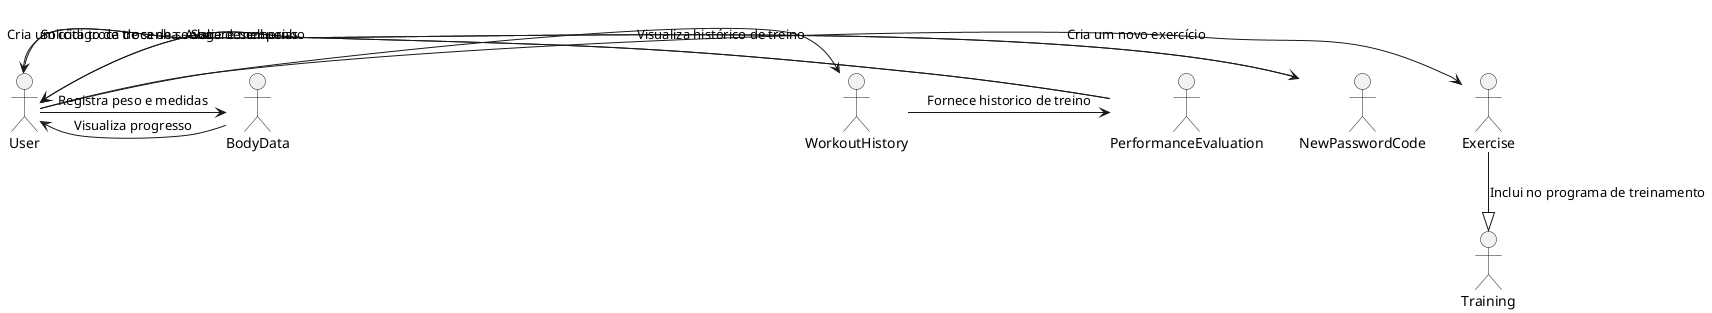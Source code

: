 @startuml

actor User as u

u -> Exercise : Cria um novo exercício
u -> NewPasswordCode : Solicita troca de senha
NewPasswordCode -> u : Cria um código de troca de senha
u -> WorkoutHistory : Visualiza histórico de treino
u -> BodyData : Registra peso e medidas
BodyData -> u : Visualiza progresso
PerformanceEvaluation -> u : Avalia desempenho
PerformanceEvaluation -> u : Sugere melhorias
WorkoutHistory -> PerformanceEvaluation : Fornece historico de treino
Exercise --|> Training : Inclui no programa de treinamento

@enduml

